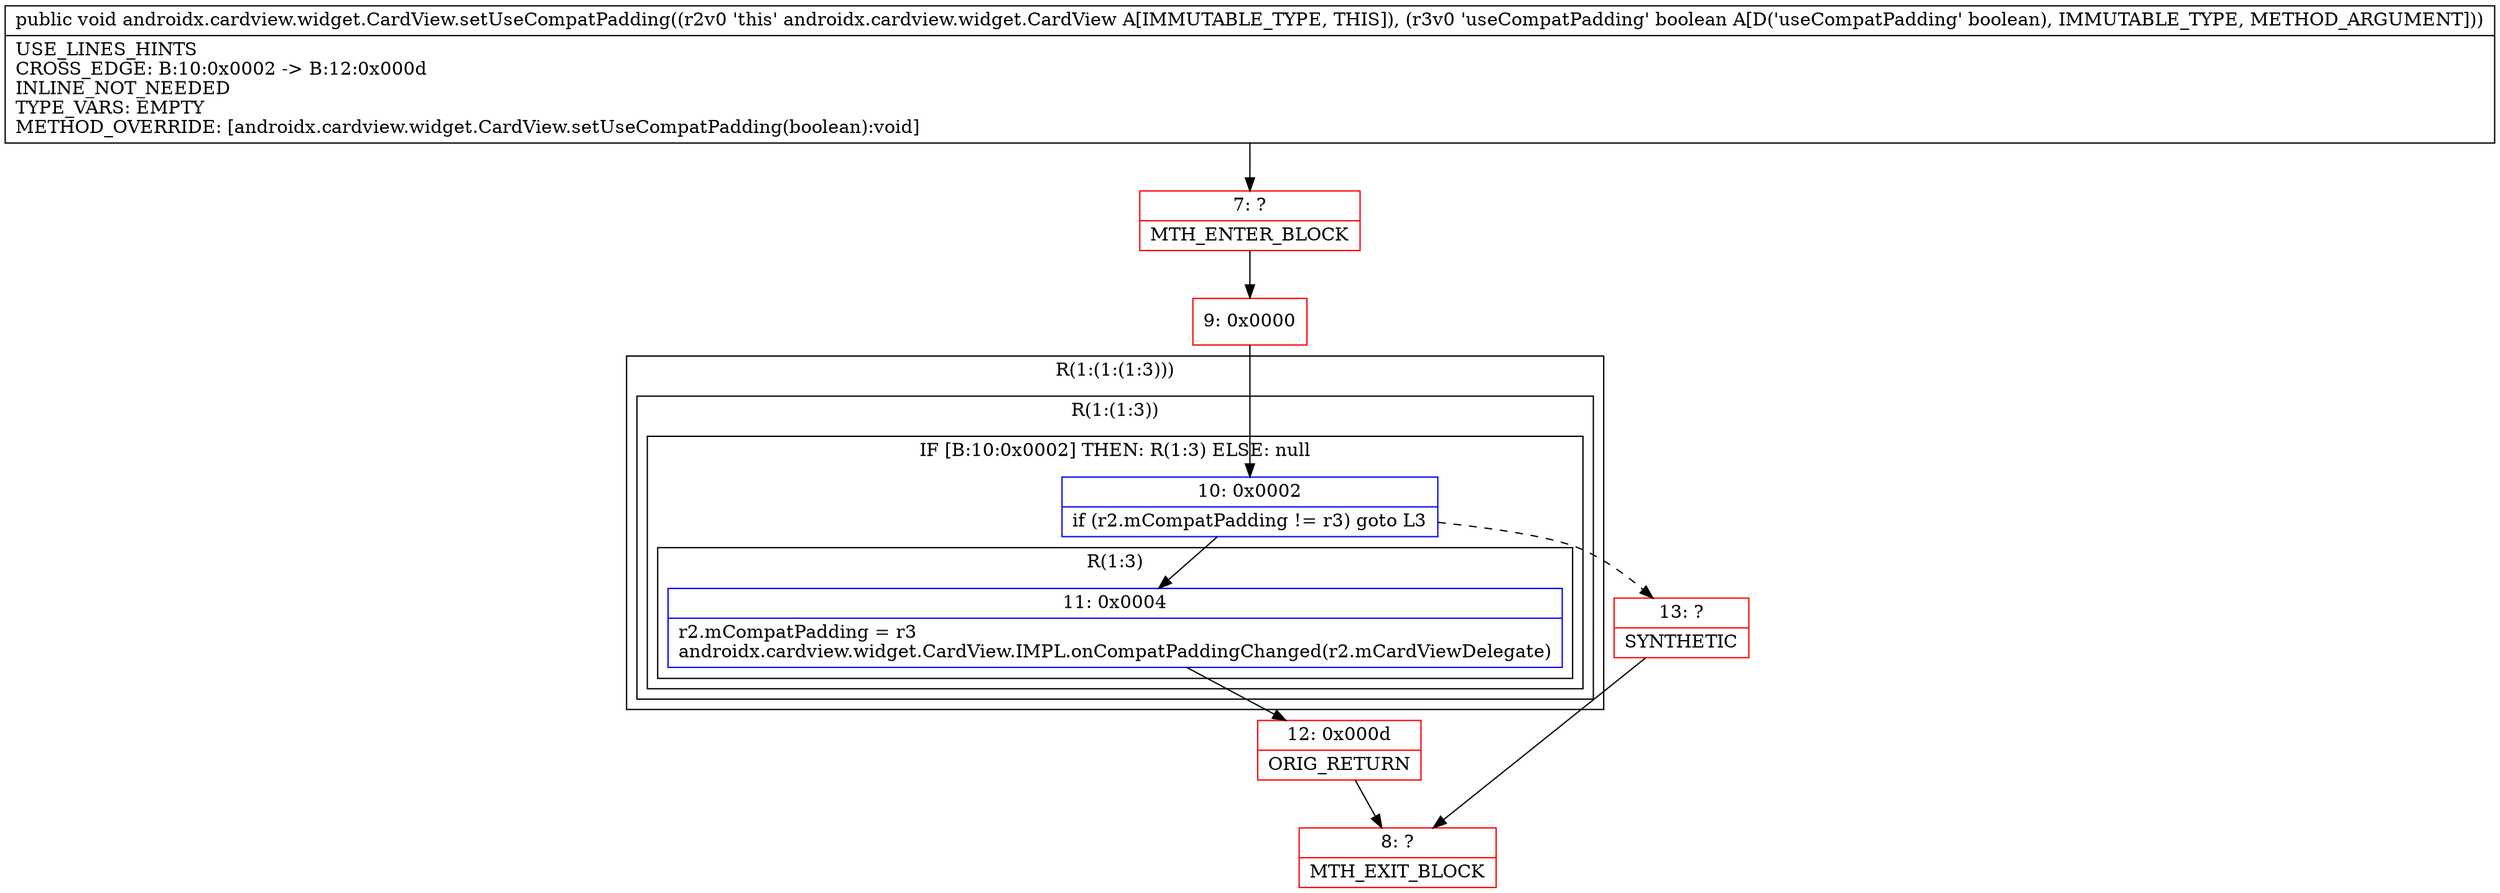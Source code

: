 digraph "CFG forandroidx.cardview.widget.CardView.setUseCompatPadding(Z)V" {
subgraph cluster_Region_663973018 {
label = "R(1:(1:(1:3)))";
node [shape=record,color=blue];
subgraph cluster_Region_1072725025 {
label = "R(1:(1:3))";
node [shape=record,color=blue];
subgraph cluster_IfRegion_547054985 {
label = "IF [B:10:0x0002] THEN: R(1:3) ELSE: null";
node [shape=record,color=blue];
Node_10 [shape=record,label="{10\:\ 0x0002|if (r2.mCompatPadding != r3) goto L3\l}"];
subgraph cluster_Region_1437701378 {
label = "R(1:3)";
node [shape=record,color=blue];
Node_11 [shape=record,label="{11\:\ 0x0004|r2.mCompatPadding = r3\landroidx.cardview.widget.CardView.IMPL.onCompatPaddingChanged(r2.mCardViewDelegate)\l}"];
}
}
}
}
Node_7 [shape=record,color=red,label="{7\:\ ?|MTH_ENTER_BLOCK\l}"];
Node_9 [shape=record,color=red,label="{9\:\ 0x0000}"];
Node_12 [shape=record,color=red,label="{12\:\ 0x000d|ORIG_RETURN\l}"];
Node_8 [shape=record,color=red,label="{8\:\ ?|MTH_EXIT_BLOCK\l}"];
Node_13 [shape=record,color=red,label="{13\:\ ?|SYNTHETIC\l}"];
MethodNode[shape=record,label="{public void androidx.cardview.widget.CardView.setUseCompatPadding((r2v0 'this' androidx.cardview.widget.CardView A[IMMUTABLE_TYPE, THIS]), (r3v0 'useCompatPadding' boolean A[D('useCompatPadding' boolean), IMMUTABLE_TYPE, METHOD_ARGUMENT]))  | USE_LINES_HINTS\lCROSS_EDGE: B:10:0x0002 \-\> B:12:0x000d\lINLINE_NOT_NEEDED\lTYPE_VARS: EMPTY\lMETHOD_OVERRIDE: [androidx.cardview.widget.CardView.setUseCompatPadding(boolean):void]\l}"];
MethodNode -> Node_7;Node_10 -> Node_11;
Node_10 -> Node_13[style=dashed];
Node_11 -> Node_12;
Node_7 -> Node_9;
Node_9 -> Node_10;
Node_12 -> Node_8;
Node_13 -> Node_8;
}

